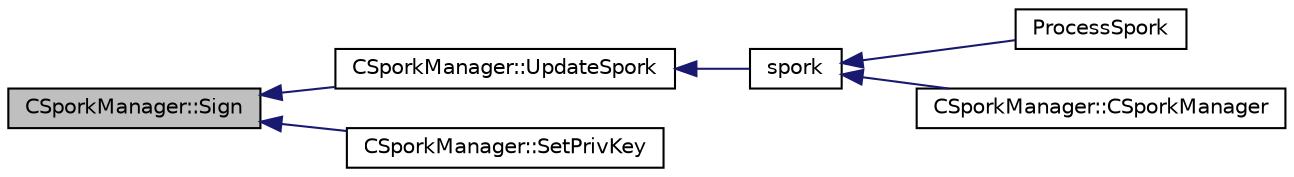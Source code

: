 digraph "CSporkManager::Sign"
{
  edge [fontname="Helvetica",fontsize="10",labelfontname="Helvetica",labelfontsize="10"];
  node [fontname="Helvetica",fontsize="10",shape=record];
  rankdir="LR";
  Node190 [label="CSporkManager::Sign",height=0.2,width=0.4,color="black", fillcolor="grey75", style="filled", fontcolor="black"];
  Node190 -> Node191 [dir="back",color="midnightblue",fontsize="10",style="solid",fontname="Helvetica"];
  Node191 [label="CSporkManager::UpdateSpork",height=0.2,width=0.4,color="black", fillcolor="white", style="filled",URL="$class_c_spork_manager.html#a51293c5c9db22f4435f044b4ccb65028"];
  Node191 -> Node192 [dir="back",color="midnightblue",fontsize="10",style="solid",fontname="Helvetica"];
  Node192 [label="spork",height=0.2,width=0.4,color="black", fillcolor="white", style="filled",URL="$rpcmisc_8cpp.html#a8dcc7f3e5749bbd1dad163b85d0abdcb"];
  Node192 -> Node193 [dir="back",color="midnightblue",fontsize="10",style="solid",fontname="Helvetica"];
  Node193 [label="ProcessSpork",height=0.2,width=0.4,color="black", fillcolor="white", style="filled",URL="$spork_8h.html#a3f9c24c1f4c012152fb4422ca981610a"];
  Node192 -> Node194 [dir="back",color="midnightblue",fontsize="10",style="solid",fontname="Helvetica"];
  Node194 [label="CSporkManager::CSporkManager",height=0.2,width=0.4,color="black", fillcolor="white", style="filled",URL="$class_c_spork_manager.html#af25ba284196ede7288bc9855e7f8a8a5"];
  Node190 -> Node195 [dir="back",color="midnightblue",fontsize="10",style="solid",fontname="Helvetica"];
  Node195 [label="CSporkManager::SetPrivKey",height=0.2,width=0.4,color="black", fillcolor="white", style="filled",URL="$class_c_spork_manager.html#a599d088218de9d242e4dc5cb17dd310b"];
}
